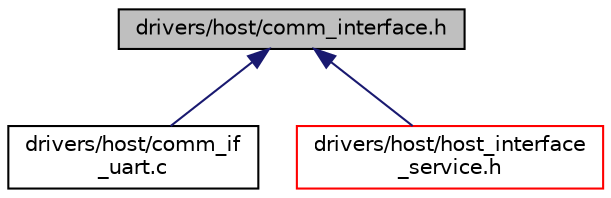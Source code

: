 digraph "drivers/host/comm_interface.h"
{
  edge [fontname="Helvetica",fontsize="10",labelfontname="Helvetica",labelfontsize="10"];
  node [fontname="Helvetica",fontsize="10",shape=record];
  Node4 [label="drivers/host/comm_interface.h",height=0.2,width=0.4,color="black", fillcolor="grey75", style="filled", fontcolor="black"];
  Node4 -> Node5 [dir="back",color="midnightblue",fontsize="10",style="solid",fontname="Helvetica"];
  Node5 [label="drivers/host/comm_if\l_uart.c",height=0.2,width=0.4,color="black", fillcolor="white", style="filled",URL="$comm__if__uart_8c.html",tooltip="The comm_if_uart.c file implements comm interface for the UART. "];
  Node4 -> Node6 [dir="back",color="midnightblue",fontsize="10",style="solid",fontname="Helvetica"];
  Node6 [label="drivers/host/host_interface\l_service.h",height=0.2,width=0.4,color="red", fillcolor="white", style="filled",URL="$host__interface__service_8h.html",tooltip="The host_interface_service.h file describes the structures and definitions for the host..."];
}
